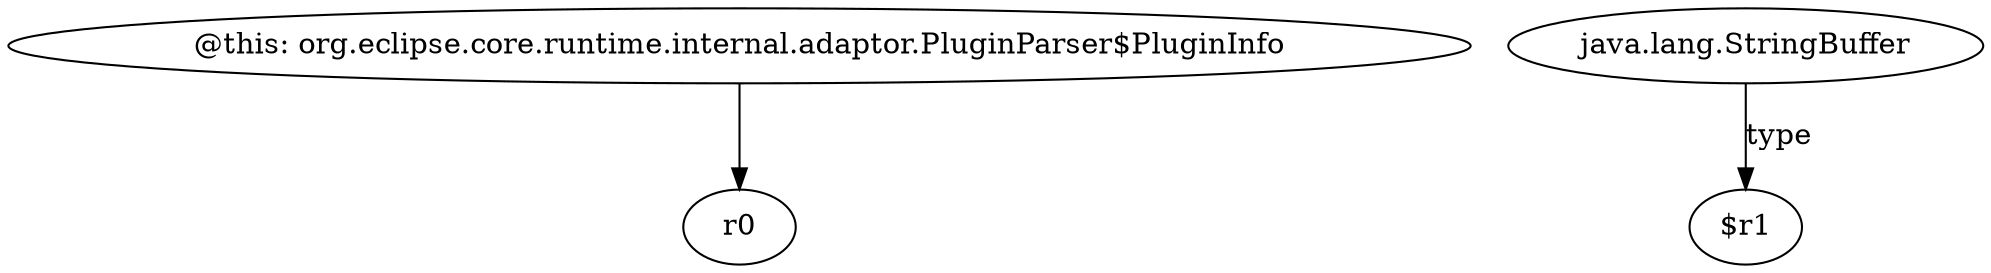 digraph g {
0[label="@this: org.eclipse.core.runtime.internal.adaptor.PluginParser$PluginInfo"]
1[label="r0"]
0->1[label=""]
2[label="java.lang.StringBuffer"]
3[label="$r1"]
2->3[label="type"]
}